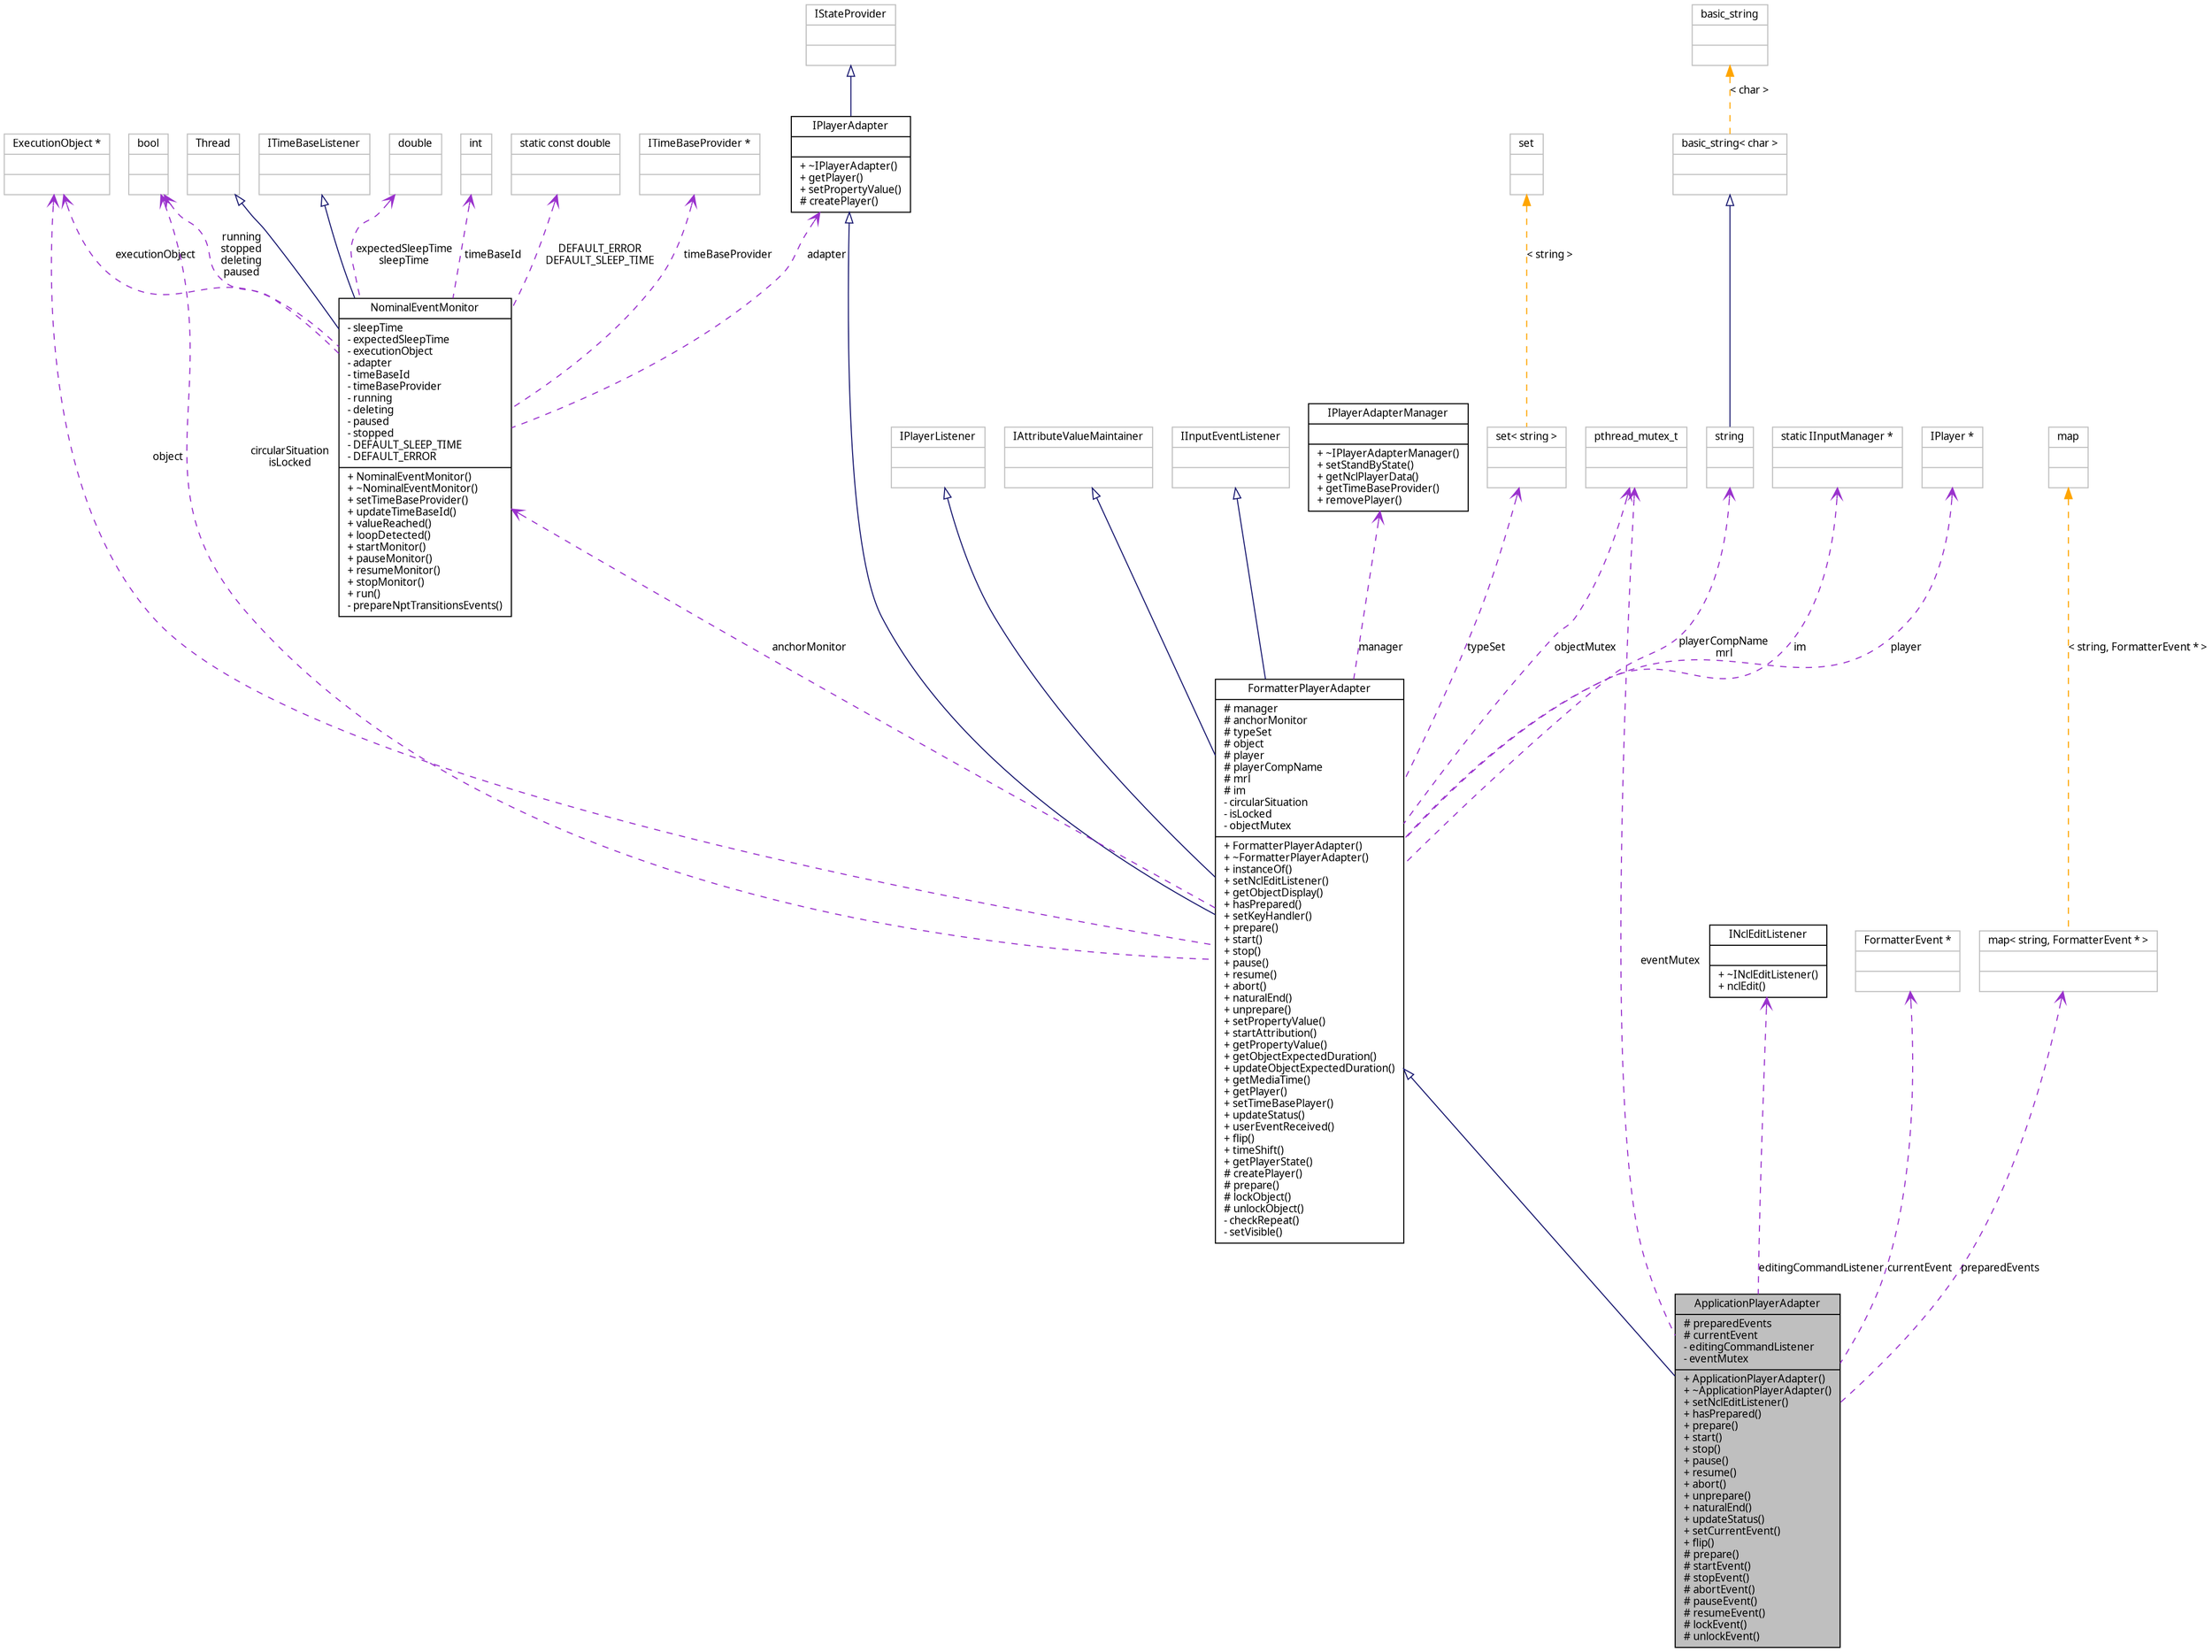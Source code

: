 digraph G
{
  edge [fontname="FreeSans.ttf",fontsize=10,labelfontname="FreeSans.ttf",labelfontsize=10];
  node [fontname="FreeSans.ttf",fontsize=10,shape=record];
  Node1 [label="{ApplicationPlayerAdapter\n|# preparedEvents\l# currentEvent\l- editingCommandListener\l- eventMutex\l|+ ApplicationPlayerAdapter()\l+ ~ApplicationPlayerAdapter()\l+ setNclEditListener()\l+ hasPrepared()\l+ prepare()\l+ start()\l+ stop()\l+ pause()\l+ resume()\l+ abort()\l+ unprepare()\l+ naturalEnd()\l+ updateStatus()\l+ setCurrentEvent()\l+ flip()\l# prepare()\l# startEvent()\l# stopEvent()\l# abortEvent()\l# pauseEvent()\l# resumeEvent()\l# lockEvent()\l# unlockEvent()\l}",height=0.2,width=0.4,color="black", fillcolor="grey75", style="filled" fontcolor="black"];
  Node2 -> Node1 [dir=back,color="midnightblue",fontsize=10,style="solid",arrowtail="empty"];
  Node2 [label="{FormatterPlayerAdapter\n|# manager\l# anchorMonitor\l# typeSet\l# object\l# player\l# playerCompName\l# mrl\l# im\l- circularSituation\l- isLocked\l- objectMutex\l|+ FormatterPlayerAdapter()\l+ ~FormatterPlayerAdapter()\l+ instanceOf()\l+ setNclEditListener()\l+ getObjectDisplay()\l+ hasPrepared()\l+ setKeyHandler()\l+ prepare()\l+ start()\l+ stop()\l+ pause()\l+ resume()\l+ abort()\l+ naturalEnd()\l+ unprepare()\l+ setPropertyValue()\l+ startAttribution()\l+ getPropertyValue()\l+ getObjectExpectedDuration()\l+ updateObjectExpectedDuration()\l+ getMediaTime()\l+ getPlayer()\l+ setTimeBasePlayer()\l+ updateStatus()\l+ userEventReceived()\l+ flip()\l+ timeShift()\l+ getPlayerState()\l# createPlayer()\l# prepare()\l# lockObject()\l# unlockObject()\l- checkRepeat()\l- setVisible()\l}",height=0.2,width=0.4,color="black", fillcolor="white", style="filled",URL="$classbr_1_1pucrio_1_1telemidia_1_1ginga_1_1ncl_1_1adapters_1_1FormatterPlayerAdapter.html"];
  Node3 -> Node2 [dir=back,color="midnightblue",fontsize=10,style="solid",arrowtail="empty"];
  Node3 [label="{IPlayerAdapter\n||+ ~IPlayerAdapter()\l+ getPlayer()\l+ setPropertyValue()\l# createPlayer()\l}",height=0.2,width=0.4,color="black", fillcolor="white", style="filled",URL="$classbr_1_1pucrio_1_1telemidia_1_1ginga_1_1ncl_1_1adapters_1_1IPlayerAdapter.html"];
  Node4 -> Node3 [dir=back,color="midnightblue",fontsize=10,style="solid",arrowtail="empty"];
  Node4 [label="{IStateProvider\n||}",height=0.2,width=0.4,color="grey75", fillcolor="white", style="filled"];
  Node5 -> Node2 [dir=back,color="midnightblue",fontsize=10,style="solid",arrowtail="empty"];
  Node5 [label="{IPlayerListener\n||}",height=0.2,width=0.4,color="grey75", fillcolor="white", style="filled"];
  Node6 -> Node2 [dir=back,color="midnightblue",fontsize=10,style="solid",arrowtail="empty"];
  Node6 [label="{IAttributeValueMaintainer\n||}",height=0.2,width=0.4,color="grey75", fillcolor="white", style="filled"];
  Node7 -> Node2 [dir=back,color="midnightblue",fontsize=10,style="solid",arrowtail="empty"];
  Node7 [label="{IInputEventListener\n||}",height=0.2,width=0.4,color="grey75", fillcolor="white", style="filled"];
  Node8 -> Node2 [dir=back,color="darkorchid3",fontsize=10,style="dashed",label="manager",arrowtail="open"];
  Node8 [label="{IPlayerAdapterManager\n||+ ~IPlayerAdapterManager()\l+ setStandByState()\l+ getNclPlayerData()\l+ getTimeBaseProvider()\l+ removePlayer()\l}",height=0.2,width=0.4,color="black", fillcolor="white", style="filled",URL="$classbr_1_1pucrio_1_1telemidia_1_1ginga_1_1ncl_1_1adapters_1_1IPlayerAdapterManager.html"];
  Node9 -> Node2 [dir=back,color="darkorchid3",fontsize=10,style="dashed",label="typeSet",arrowtail="open"];
  Node9 [label="{set\< string \>\n||}",height=0.2,width=0.4,color="grey75", fillcolor="white", style="filled"];
  Node10 -> Node9 [dir=back,color="orange",fontsize=10,style="dashed",label="\< string \>"];
  Node10 [label="{set\n||}",height=0.2,width=0.4,color="grey75", fillcolor="white", style="filled",tooltip="STL class."];
  Node11 -> Node2 [dir=back,color="darkorchid3",fontsize=10,style="dashed",label="objectMutex",arrowtail="open"];
  Node11 [label="{pthread_mutex_t\n||}",height=0.2,width=0.4,color="grey75", fillcolor="white", style="filled"];
  Node12 -> Node2 [dir=back,color="darkorchid3",fontsize=10,style="dashed",label="object",arrowtail="open"];
  Node12 [label="{ExecutionObject *\n||}",height=0.2,width=0.4,color="grey75", fillcolor="white", style="filled"];
  Node13 -> Node2 [dir=back,color="darkorchid3",fontsize=10,style="dashed",label="circularSituation\nisLocked",arrowtail="open"];
  Node13 [label="{bool\n||}",height=0.2,width=0.4,color="grey75", fillcolor="white", style="filled"];
  Node14 -> Node2 [dir=back,color="darkorchid3",fontsize=10,style="dashed",label="playerCompName\nmrl",arrowtail="open"];
  Node14 [label="{string\n||}",height=0.2,width=0.4,color="grey75", fillcolor="white", style="filled",tooltip="STL class."];
  Node15 -> Node14 [dir=back,color="midnightblue",fontsize=10,style="solid",arrowtail="empty"];
  Node15 [label="{basic_string\< char \>\n||}",height=0.2,width=0.4,color="grey75", fillcolor="white", style="filled"];
  Node16 -> Node15 [dir=back,color="orange",fontsize=10,style="dashed",label="\< char \>"];
  Node16 [label="{basic_string\n||}",height=0.2,width=0.4,color="grey75", fillcolor="white", style="filled",tooltip="STL class."];
  Node17 -> Node2 [dir=back,color="darkorchid3",fontsize=10,style="dashed",label="anchorMonitor",arrowtail="open"];
  Node17 [label="{NominalEventMonitor\n|- sleepTime\l- expectedSleepTime\l- executionObject\l- adapter\l- timeBaseId\l- timeBaseProvider\l- running\l- deleting\l- paused\l- stopped\l- DEFAULT_SLEEP_TIME\l- DEFAULT_ERROR\l|+ NominalEventMonitor()\l+ ~NominalEventMonitor()\l+ setTimeBaseProvider()\l+ updateTimeBaseId()\l+ valueReached()\l+ loopDetected()\l+ startMonitor()\l+ pauseMonitor()\l+ resumeMonitor()\l+ stopMonitor()\l+ run()\l- prepareNptTransitionsEvents()\l}",height=0.2,width=0.4,color="black", fillcolor="white", style="filled",URL="$classbr_1_1pucrio_1_1telemidia_1_1ginga_1_1ncl_1_1adapters_1_1NominalEventMonitor.html"];
  Node18 -> Node17 [dir=back,color="midnightblue",fontsize=10,style="solid",arrowtail="empty"];
  Node18 [label="{Thread\n||}",height=0.2,width=0.4,color="grey75", fillcolor="white", style="filled"];
  Node19 -> Node17 [dir=back,color="midnightblue",fontsize=10,style="solid",arrowtail="empty"];
  Node19 [label="{ITimeBaseListener\n||}",height=0.2,width=0.4,color="grey75", fillcolor="white", style="filled"];
  Node20 -> Node17 [dir=back,color="darkorchid3",fontsize=10,style="dashed",label="expectedSleepTime\nsleepTime",arrowtail="open"];
  Node20 [label="{double\n||}",height=0.2,width=0.4,color="grey75", fillcolor="white", style="filled"];
  Node3 -> Node17 [dir=back,color="darkorchid3",fontsize=10,style="dashed",label="adapter",arrowtail="open"];
  Node21 -> Node17 [dir=back,color="darkorchid3",fontsize=10,style="dashed",label="timeBaseId",arrowtail="open"];
  Node21 [label="{int\n||}",height=0.2,width=0.4,color="grey75", fillcolor="white", style="filled"];
  Node12 -> Node17 [dir=back,color="darkorchid3",fontsize=10,style="dashed",label="executionObject",arrowtail="open"];
  Node13 -> Node17 [dir=back,color="darkorchid3",fontsize=10,style="dashed",label="running\nstopped\ndeleting\npaused",arrowtail="open"];
  Node22 -> Node17 [dir=back,color="darkorchid3",fontsize=10,style="dashed",label="DEFAULT_ERROR\nDEFAULT_SLEEP_TIME",arrowtail="open"];
  Node22 [label="{static const double\n||}",height=0.2,width=0.4,color="grey75", fillcolor="white", style="filled"];
  Node23 -> Node17 [dir=back,color="darkorchid3",fontsize=10,style="dashed",label="timeBaseProvider",arrowtail="open"];
  Node23 [label="{ITimeBaseProvider *\n||}",height=0.2,width=0.4,color="grey75", fillcolor="white", style="filled"];
  Node24 -> Node2 [dir=back,color="darkorchid3",fontsize=10,style="dashed",label="im",arrowtail="open"];
  Node24 [label="{static IInputManager *\n||}",height=0.2,width=0.4,color="grey75", fillcolor="white", style="filled"];
  Node25 -> Node2 [dir=back,color="darkorchid3",fontsize=10,style="dashed",label="player",arrowtail="open"];
  Node25 [label="{IPlayer *\n||}",height=0.2,width=0.4,color="grey75", fillcolor="white", style="filled"];
  Node26 -> Node1 [dir=back,color="darkorchid3",fontsize=10,style="dashed",label="editingCommandListener",arrowtail="open"];
  Node26 [label="{INclEditListener\n||+ ~INclEditListener()\l+ nclEdit()\l}",height=0.2,width=0.4,color="black", fillcolor="white", style="filled",URL="$classbr_1_1pucrio_1_1telemidia_1_1ginga_1_1ncl_1_1adapters_1_1INclEditListener.html"];
  Node27 -> Node1 [dir=back,color="darkorchid3",fontsize=10,style="dashed",label="currentEvent",arrowtail="open"];
  Node27 [label="{FormatterEvent *\n||}",height=0.2,width=0.4,color="grey75", fillcolor="white", style="filled"];
  Node11 -> Node1 [dir=back,color="darkorchid3",fontsize=10,style="dashed",label="eventMutex",arrowtail="open"];
  Node28 -> Node1 [dir=back,color="darkorchid3",fontsize=10,style="dashed",label="preparedEvents",arrowtail="open"];
  Node28 [label="{map\< string, FormatterEvent * \>\n||}",height=0.2,width=0.4,color="grey75", fillcolor="white", style="filled"];
  Node29 -> Node28 [dir=back,color="orange",fontsize=10,style="dashed",label="\< string, FormatterEvent * \>"];
  Node29 [label="{map\n||}",height=0.2,width=0.4,color="grey75", fillcolor="white", style="filled",tooltip="STL class."];
}
